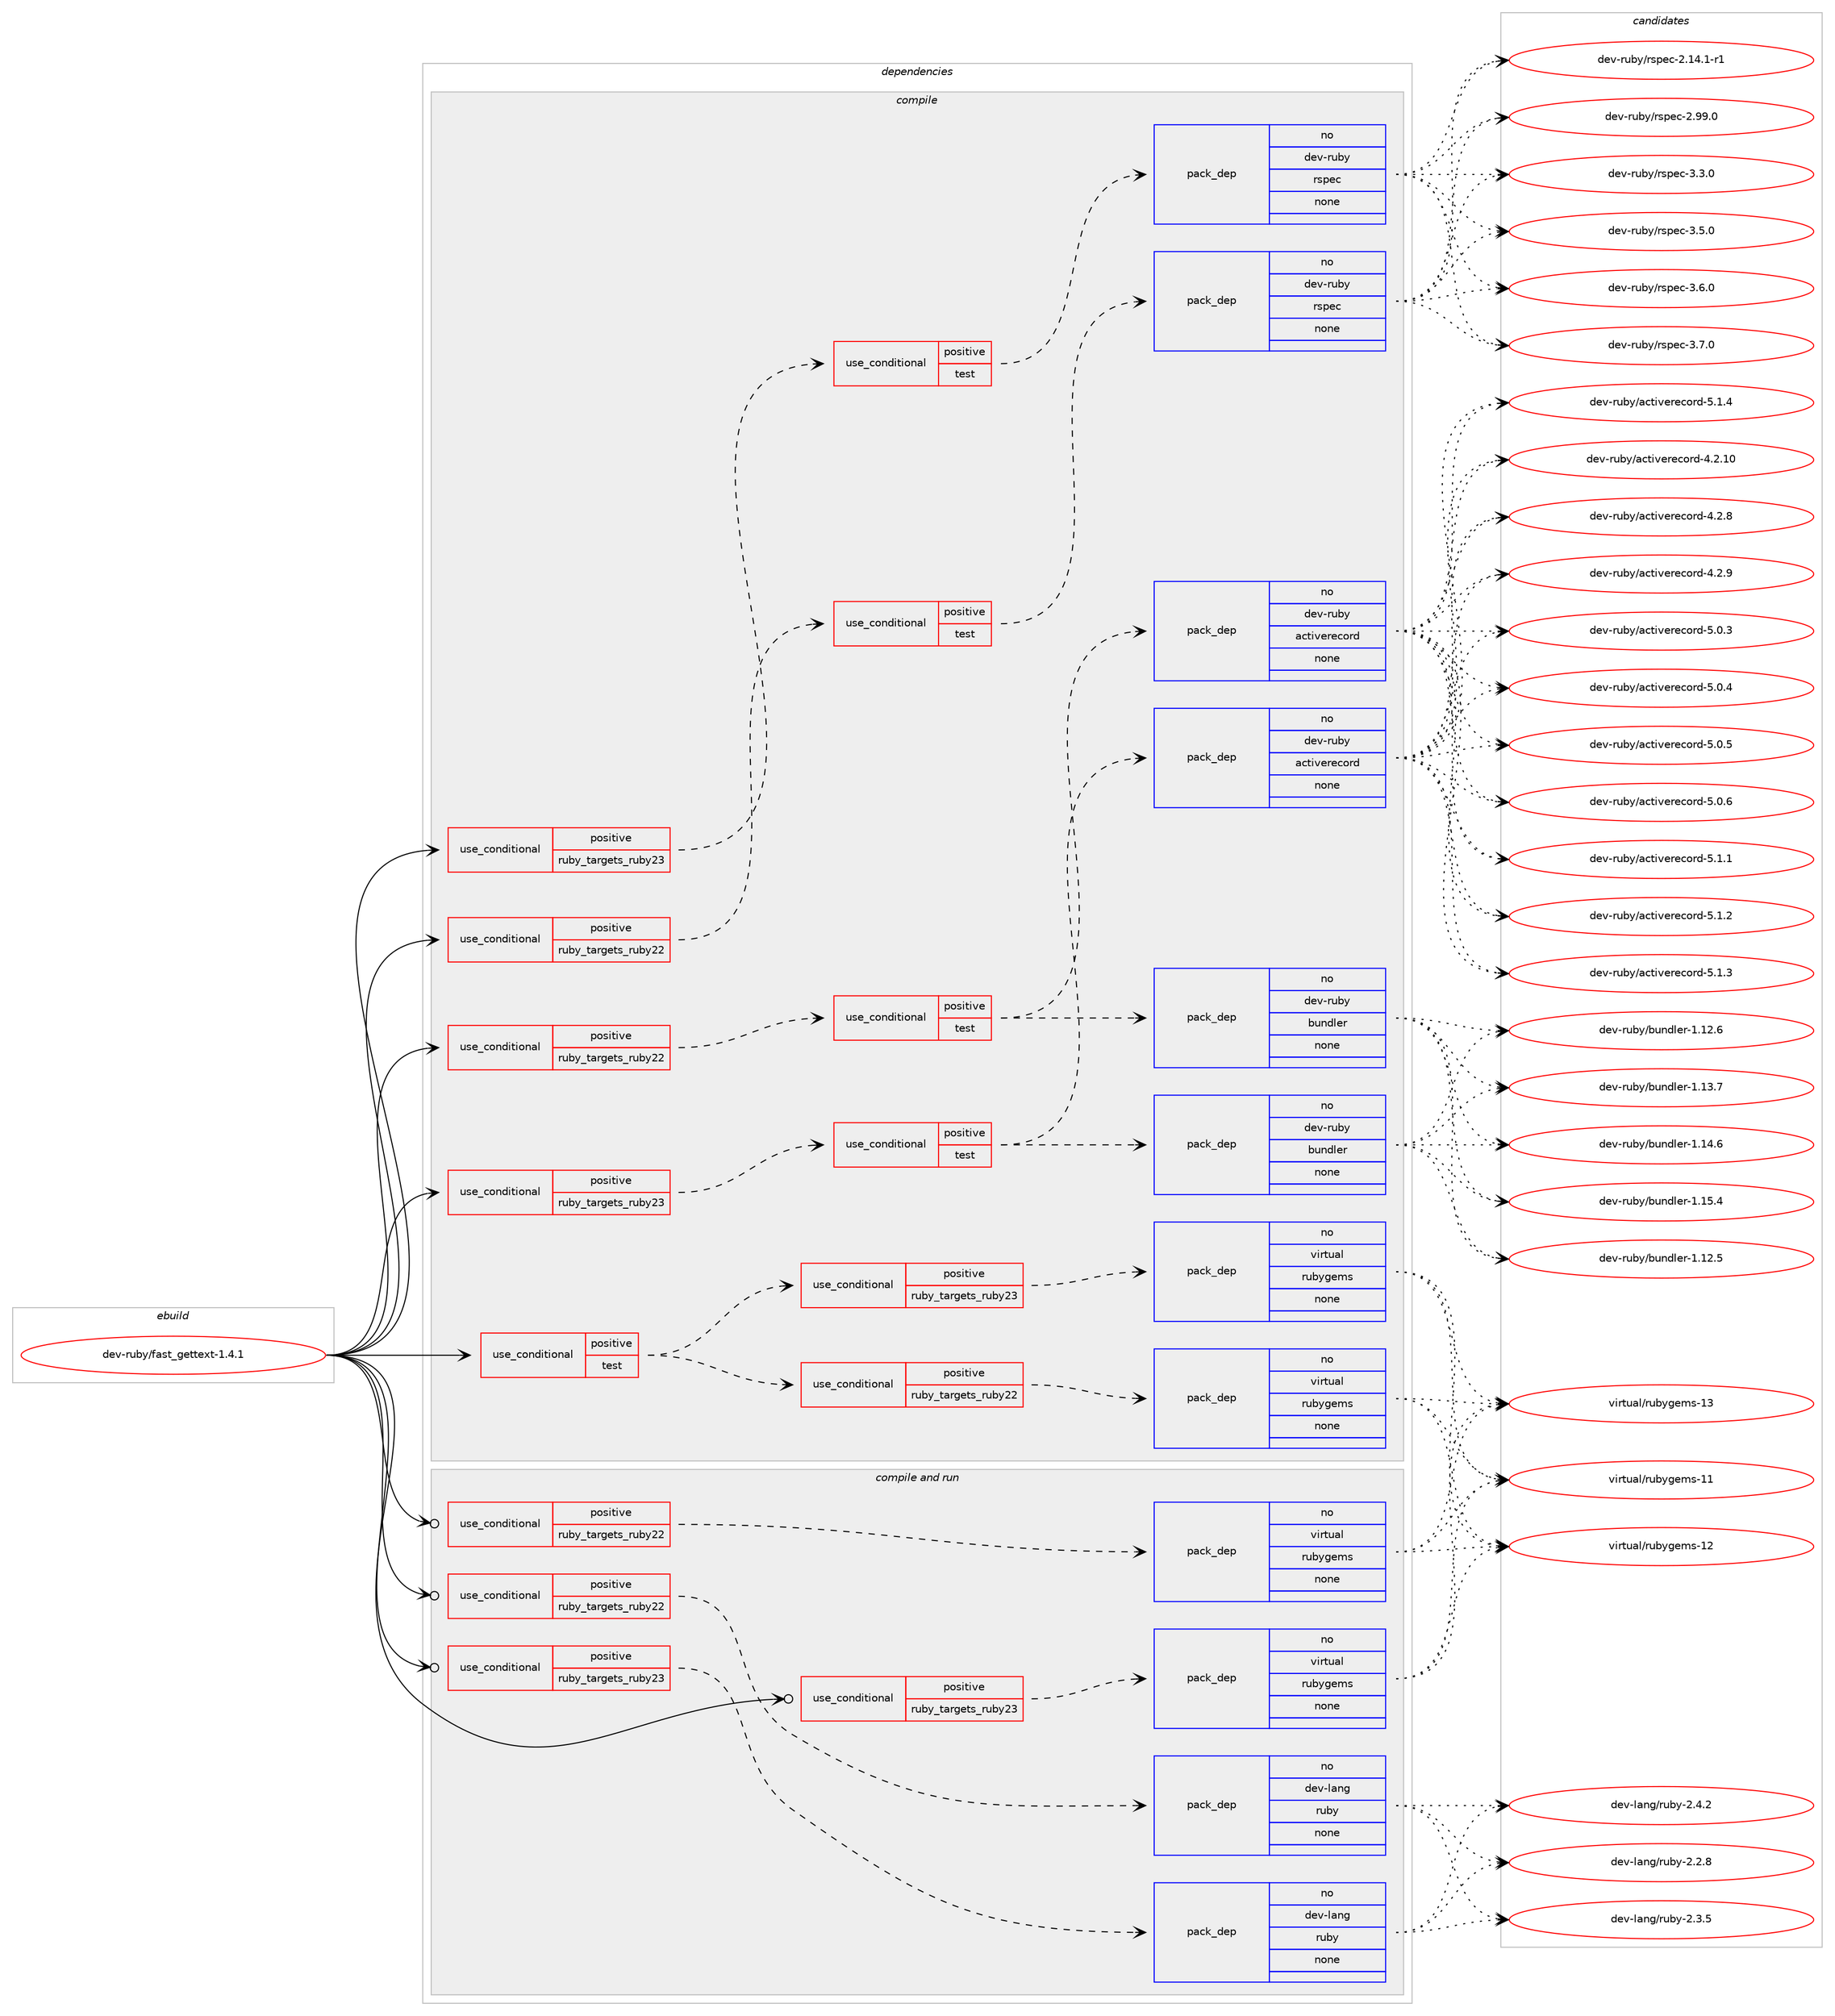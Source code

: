 digraph prolog {

# *************
# Graph options
# *************

newrank=true;
concentrate=true;
compound=true;
graph [rankdir=LR,fontname=Helvetica,fontsize=10,ranksep=1.5];#, ranksep=2.5, nodesep=0.2];
edge  [arrowhead=vee];
node  [fontname=Helvetica,fontsize=10];

# **********
# The ebuild
# **********

subgraph cluster_leftcol {
color=gray;
rank=same;
label=<<i>ebuild</i>>;
id [label="dev-ruby/fast_gettext-1.4.1", color=red, width=4, href="../dev-ruby/fast_gettext-1.4.1.svg"];
}

# ****************
# The dependencies
# ****************

subgraph cluster_midcol {
color=gray;
label=<<i>dependencies</i>>;
subgraph cluster_compile {
fillcolor="#eeeeee";
style=filled;
label=<<i>compile</i>>;
subgraph cond57031 {
dependency238711 [label=<<TABLE BORDER="0" CELLBORDER="1" CELLSPACING="0" CELLPADDING="4"><TR><TD ROWSPAN="3" CELLPADDING="10">use_conditional</TD></TR><TR><TD>positive</TD></TR><TR><TD>ruby_targets_ruby22</TD></TR></TABLE>>, shape=none, color=red];
subgraph cond57032 {
dependency238712 [label=<<TABLE BORDER="0" CELLBORDER="1" CELLSPACING="0" CELLPADDING="4"><TR><TD ROWSPAN="3" CELLPADDING="10">use_conditional</TD></TR><TR><TD>positive</TD></TR><TR><TD>test</TD></TR></TABLE>>, shape=none, color=red];
subgraph pack177603 {
dependency238713 [label=<<TABLE BORDER="0" CELLBORDER="1" CELLSPACING="0" CELLPADDING="4" WIDTH="220"><TR><TD ROWSPAN="6" CELLPADDING="30">pack_dep</TD></TR><TR><TD WIDTH="110">no</TD></TR><TR><TD>dev-ruby</TD></TR><TR><TD>activerecord</TD></TR><TR><TD>none</TD></TR><TR><TD></TD></TR></TABLE>>, shape=none, color=blue];
}
dependency238712:e -> dependency238713:w [weight=20,style="dashed",arrowhead="vee"];
subgraph pack177604 {
dependency238714 [label=<<TABLE BORDER="0" CELLBORDER="1" CELLSPACING="0" CELLPADDING="4" WIDTH="220"><TR><TD ROWSPAN="6" CELLPADDING="30">pack_dep</TD></TR><TR><TD WIDTH="110">no</TD></TR><TR><TD>dev-ruby</TD></TR><TR><TD>bundler</TD></TR><TR><TD>none</TD></TR><TR><TD></TD></TR></TABLE>>, shape=none, color=blue];
}
dependency238712:e -> dependency238714:w [weight=20,style="dashed",arrowhead="vee"];
}
dependency238711:e -> dependency238712:w [weight=20,style="dashed",arrowhead="vee"];
}
id:e -> dependency238711:w [weight=20,style="solid",arrowhead="vee"];
subgraph cond57033 {
dependency238715 [label=<<TABLE BORDER="0" CELLBORDER="1" CELLSPACING="0" CELLPADDING="4"><TR><TD ROWSPAN="3" CELLPADDING="10">use_conditional</TD></TR><TR><TD>positive</TD></TR><TR><TD>ruby_targets_ruby22</TD></TR></TABLE>>, shape=none, color=red];
subgraph cond57034 {
dependency238716 [label=<<TABLE BORDER="0" CELLBORDER="1" CELLSPACING="0" CELLPADDING="4"><TR><TD ROWSPAN="3" CELLPADDING="10">use_conditional</TD></TR><TR><TD>positive</TD></TR><TR><TD>test</TD></TR></TABLE>>, shape=none, color=red];
subgraph pack177605 {
dependency238717 [label=<<TABLE BORDER="0" CELLBORDER="1" CELLSPACING="0" CELLPADDING="4" WIDTH="220"><TR><TD ROWSPAN="6" CELLPADDING="30">pack_dep</TD></TR><TR><TD WIDTH="110">no</TD></TR><TR><TD>dev-ruby</TD></TR><TR><TD>rspec</TD></TR><TR><TD>none</TD></TR><TR><TD></TD></TR></TABLE>>, shape=none, color=blue];
}
dependency238716:e -> dependency238717:w [weight=20,style="dashed",arrowhead="vee"];
}
dependency238715:e -> dependency238716:w [weight=20,style="dashed",arrowhead="vee"];
}
id:e -> dependency238715:w [weight=20,style="solid",arrowhead="vee"];
subgraph cond57035 {
dependency238718 [label=<<TABLE BORDER="0" CELLBORDER="1" CELLSPACING="0" CELLPADDING="4"><TR><TD ROWSPAN="3" CELLPADDING="10">use_conditional</TD></TR><TR><TD>positive</TD></TR><TR><TD>ruby_targets_ruby23</TD></TR></TABLE>>, shape=none, color=red];
subgraph cond57036 {
dependency238719 [label=<<TABLE BORDER="0" CELLBORDER="1" CELLSPACING="0" CELLPADDING="4"><TR><TD ROWSPAN="3" CELLPADDING="10">use_conditional</TD></TR><TR><TD>positive</TD></TR><TR><TD>test</TD></TR></TABLE>>, shape=none, color=red];
subgraph pack177606 {
dependency238720 [label=<<TABLE BORDER="0" CELLBORDER="1" CELLSPACING="0" CELLPADDING="4" WIDTH="220"><TR><TD ROWSPAN="6" CELLPADDING="30">pack_dep</TD></TR><TR><TD WIDTH="110">no</TD></TR><TR><TD>dev-ruby</TD></TR><TR><TD>activerecord</TD></TR><TR><TD>none</TD></TR><TR><TD></TD></TR></TABLE>>, shape=none, color=blue];
}
dependency238719:e -> dependency238720:w [weight=20,style="dashed",arrowhead="vee"];
subgraph pack177607 {
dependency238721 [label=<<TABLE BORDER="0" CELLBORDER="1" CELLSPACING="0" CELLPADDING="4" WIDTH="220"><TR><TD ROWSPAN="6" CELLPADDING="30">pack_dep</TD></TR><TR><TD WIDTH="110">no</TD></TR><TR><TD>dev-ruby</TD></TR><TR><TD>bundler</TD></TR><TR><TD>none</TD></TR><TR><TD></TD></TR></TABLE>>, shape=none, color=blue];
}
dependency238719:e -> dependency238721:w [weight=20,style="dashed",arrowhead="vee"];
}
dependency238718:e -> dependency238719:w [weight=20,style="dashed",arrowhead="vee"];
}
id:e -> dependency238718:w [weight=20,style="solid",arrowhead="vee"];
subgraph cond57037 {
dependency238722 [label=<<TABLE BORDER="0" CELLBORDER="1" CELLSPACING="0" CELLPADDING="4"><TR><TD ROWSPAN="3" CELLPADDING="10">use_conditional</TD></TR><TR><TD>positive</TD></TR><TR><TD>ruby_targets_ruby23</TD></TR></TABLE>>, shape=none, color=red];
subgraph cond57038 {
dependency238723 [label=<<TABLE BORDER="0" CELLBORDER="1" CELLSPACING="0" CELLPADDING="4"><TR><TD ROWSPAN="3" CELLPADDING="10">use_conditional</TD></TR><TR><TD>positive</TD></TR><TR><TD>test</TD></TR></TABLE>>, shape=none, color=red];
subgraph pack177608 {
dependency238724 [label=<<TABLE BORDER="0" CELLBORDER="1" CELLSPACING="0" CELLPADDING="4" WIDTH="220"><TR><TD ROWSPAN="6" CELLPADDING="30">pack_dep</TD></TR><TR><TD WIDTH="110">no</TD></TR><TR><TD>dev-ruby</TD></TR><TR><TD>rspec</TD></TR><TR><TD>none</TD></TR><TR><TD></TD></TR></TABLE>>, shape=none, color=blue];
}
dependency238723:e -> dependency238724:w [weight=20,style="dashed",arrowhead="vee"];
}
dependency238722:e -> dependency238723:w [weight=20,style="dashed",arrowhead="vee"];
}
id:e -> dependency238722:w [weight=20,style="solid",arrowhead="vee"];
subgraph cond57039 {
dependency238725 [label=<<TABLE BORDER="0" CELLBORDER="1" CELLSPACING="0" CELLPADDING="4"><TR><TD ROWSPAN="3" CELLPADDING="10">use_conditional</TD></TR><TR><TD>positive</TD></TR><TR><TD>test</TD></TR></TABLE>>, shape=none, color=red];
subgraph cond57040 {
dependency238726 [label=<<TABLE BORDER="0" CELLBORDER="1" CELLSPACING="0" CELLPADDING="4"><TR><TD ROWSPAN="3" CELLPADDING="10">use_conditional</TD></TR><TR><TD>positive</TD></TR><TR><TD>ruby_targets_ruby22</TD></TR></TABLE>>, shape=none, color=red];
subgraph pack177609 {
dependency238727 [label=<<TABLE BORDER="0" CELLBORDER="1" CELLSPACING="0" CELLPADDING="4" WIDTH="220"><TR><TD ROWSPAN="6" CELLPADDING="30">pack_dep</TD></TR><TR><TD WIDTH="110">no</TD></TR><TR><TD>virtual</TD></TR><TR><TD>rubygems</TD></TR><TR><TD>none</TD></TR><TR><TD></TD></TR></TABLE>>, shape=none, color=blue];
}
dependency238726:e -> dependency238727:w [weight=20,style="dashed",arrowhead="vee"];
}
dependency238725:e -> dependency238726:w [weight=20,style="dashed",arrowhead="vee"];
subgraph cond57041 {
dependency238728 [label=<<TABLE BORDER="0" CELLBORDER="1" CELLSPACING="0" CELLPADDING="4"><TR><TD ROWSPAN="3" CELLPADDING="10">use_conditional</TD></TR><TR><TD>positive</TD></TR><TR><TD>ruby_targets_ruby23</TD></TR></TABLE>>, shape=none, color=red];
subgraph pack177610 {
dependency238729 [label=<<TABLE BORDER="0" CELLBORDER="1" CELLSPACING="0" CELLPADDING="4" WIDTH="220"><TR><TD ROWSPAN="6" CELLPADDING="30">pack_dep</TD></TR><TR><TD WIDTH="110">no</TD></TR><TR><TD>virtual</TD></TR><TR><TD>rubygems</TD></TR><TR><TD>none</TD></TR><TR><TD></TD></TR></TABLE>>, shape=none, color=blue];
}
dependency238728:e -> dependency238729:w [weight=20,style="dashed",arrowhead="vee"];
}
dependency238725:e -> dependency238728:w [weight=20,style="dashed",arrowhead="vee"];
}
id:e -> dependency238725:w [weight=20,style="solid",arrowhead="vee"];
}
subgraph cluster_compileandrun {
fillcolor="#eeeeee";
style=filled;
label=<<i>compile and run</i>>;
subgraph cond57042 {
dependency238730 [label=<<TABLE BORDER="0" CELLBORDER="1" CELLSPACING="0" CELLPADDING="4"><TR><TD ROWSPAN="3" CELLPADDING="10">use_conditional</TD></TR><TR><TD>positive</TD></TR><TR><TD>ruby_targets_ruby22</TD></TR></TABLE>>, shape=none, color=red];
subgraph pack177611 {
dependency238731 [label=<<TABLE BORDER="0" CELLBORDER="1" CELLSPACING="0" CELLPADDING="4" WIDTH="220"><TR><TD ROWSPAN="6" CELLPADDING="30">pack_dep</TD></TR><TR><TD WIDTH="110">no</TD></TR><TR><TD>dev-lang</TD></TR><TR><TD>ruby</TD></TR><TR><TD>none</TD></TR><TR><TD></TD></TR></TABLE>>, shape=none, color=blue];
}
dependency238730:e -> dependency238731:w [weight=20,style="dashed",arrowhead="vee"];
}
id:e -> dependency238730:w [weight=20,style="solid",arrowhead="odotvee"];
subgraph cond57043 {
dependency238732 [label=<<TABLE BORDER="0" CELLBORDER="1" CELLSPACING="0" CELLPADDING="4"><TR><TD ROWSPAN="3" CELLPADDING="10">use_conditional</TD></TR><TR><TD>positive</TD></TR><TR><TD>ruby_targets_ruby22</TD></TR></TABLE>>, shape=none, color=red];
subgraph pack177612 {
dependency238733 [label=<<TABLE BORDER="0" CELLBORDER="1" CELLSPACING="0" CELLPADDING="4" WIDTH="220"><TR><TD ROWSPAN="6" CELLPADDING="30">pack_dep</TD></TR><TR><TD WIDTH="110">no</TD></TR><TR><TD>virtual</TD></TR><TR><TD>rubygems</TD></TR><TR><TD>none</TD></TR><TR><TD></TD></TR></TABLE>>, shape=none, color=blue];
}
dependency238732:e -> dependency238733:w [weight=20,style="dashed",arrowhead="vee"];
}
id:e -> dependency238732:w [weight=20,style="solid",arrowhead="odotvee"];
subgraph cond57044 {
dependency238734 [label=<<TABLE BORDER="0" CELLBORDER="1" CELLSPACING="0" CELLPADDING="4"><TR><TD ROWSPAN="3" CELLPADDING="10">use_conditional</TD></TR><TR><TD>positive</TD></TR><TR><TD>ruby_targets_ruby23</TD></TR></TABLE>>, shape=none, color=red];
subgraph pack177613 {
dependency238735 [label=<<TABLE BORDER="0" CELLBORDER="1" CELLSPACING="0" CELLPADDING="4" WIDTH="220"><TR><TD ROWSPAN="6" CELLPADDING="30">pack_dep</TD></TR><TR><TD WIDTH="110">no</TD></TR><TR><TD>dev-lang</TD></TR><TR><TD>ruby</TD></TR><TR><TD>none</TD></TR><TR><TD></TD></TR></TABLE>>, shape=none, color=blue];
}
dependency238734:e -> dependency238735:w [weight=20,style="dashed",arrowhead="vee"];
}
id:e -> dependency238734:w [weight=20,style="solid",arrowhead="odotvee"];
subgraph cond57045 {
dependency238736 [label=<<TABLE BORDER="0" CELLBORDER="1" CELLSPACING="0" CELLPADDING="4"><TR><TD ROWSPAN="3" CELLPADDING="10">use_conditional</TD></TR><TR><TD>positive</TD></TR><TR><TD>ruby_targets_ruby23</TD></TR></TABLE>>, shape=none, color=red];
subgraph pack177614 {
dependency238737 [label=<<TABLE BORDER="0" CELLBORDER="1" CELLSPACING="0" CELLPADDING="4" WIDTH="220"><TR><TD ROWSPAN="6" CELLPADDING="30">pack_dep</TD></TR><TR><TD WIDTH="110">no</TD></TR><TR><TD>virtual</TD></TR><TR><TD>rubygems</TD></TR><TR><TD>none</TD></TR><TR><TD></TD></TR></TABLE>>, shape=none, color=blue];
}
dependency238736:e -> dependency238737:w [weight=20,style="dashed",arrowhead="vee"];
}
id:e -> dependency238736:w [weight=20,style="solid",arrowhead="odotvee"];
}
subgraph cluster_run {
fillcolor="#eeeeee";
style=filled;
label=<<i>run</i>>;
}
}

# **************
# The candidates
# **************

subgraph cluster_choices {
rank=same;
color=gray;
label=<<i>candidates</i>>;

subgraph choice177603 {
color=black;
nodesep=1;
choice10010111845114117981214797991161051181011141019911111410045524650464948 [label="dev-ruby/activerecord-4.2.10", color=red, width=4,href="../dev-ruby/activerecord-4.2.10.svg"];
choice100101118451141179812147979911610511810111410199111114100455246504656 [label="dev-ruby/activerecord-4.2.8", color=red, width=4,href="../dev-ruby/activerecord-4.2.8.svg"];
choice100101118451141179812147979911610511810111410199111114100455246504657 [label="dev-ruby/activerecord-4.2.9", color=red, width=4,href="../dev-ruby/activerecord-4.2.9.svg"];
choice100101118451141179812147979911610511810111410199111114100455346484651 [label="dev-ruby/activerecord-5.0.3", color=red, width=4,href="../dev-ruby/activerecord-5.0.3.svg"];
choice100101118451141179812147979911610511810111410199111114100455346484652 [label="dev-ruby/activerecord-5.0.4", color=red, width=4,href="../dev-ruby/activerecord-5.0.4.svg"];
choice100101118451141179812147979911610511810111410199111114100455346484653 [label="dev-ruby/activerecord-5.0.5", color=red, width=4,href="../dev-ruby/activerecord-5.0.5.svg"];
choice100101118451141179812147979911610511810111410199111114100455346484654 [label="dev-ruby/activerecord-5.0.6", color=red, width=4,href="../dev-ruby/activerecord-5.0.6.svg"];
choice100101118451141179812147979911610511810111410199111114100455346494649 [label="dev-ruby/activerecord-5.1.1", color=red, width=4,href="../dev-ruby/activerecord-5.1.1.svg"];
choice100101118451141179812147979911610511810111410199111114100455346494650 [label="dev-ruby/activerecord-5.1.2", color=red, width=4,href="../dev-ruby/activerecord-5.1.2.svg"];
choice100101118451141179812147979911610511810111410199111114100455346494651 [label="dev-ruby/activerecord-5.1.3", color=red, width=4,href="../dev-ruby/activerecord-5.1.3.svg"];
choice100101118451141179812147979911610511810111410199111114100455346494652 [label="dev-ruby/activerecord-5.1.4", color=red, width=4,href="../dev-ruby/activerecord-5.1.4.svg"];
dependency238713:e -> choice10010111845114117981214797991161051181011141019911111410045524650464948:w [style=dotted,weight="100"];
dependency238713:e -> choice100101118451141179812147979911610511810111410199111114100455246504656:w [style=dotted,weight="100"];
dependency238713:e -> choice100101118451141179812147979911610511810111410199111114100455246504657:w [style=dotted,weight="100"];
dependency238713:e -> choice100101118451141179812147979911610511810111410199111114100455346484651:w [style=dotted,weight="100"];
dependency238713:e -> choice100101118451141179812147979911610511810111410199111114100455346484652:w [style=dotted,weight="100"];
dependency238713:e -> choice100101118451141179812147979911610511810111410199111114100455346484653:w [style=dotted,weight="100"];
dependency238713:e -> choice100101118451141179812147979911610511810111410199111114100455346484654:w [style=dotted,weight="100"];
dependency238713:e -> choice100101118451141179812147979911610511810111410199111114100455346494649:w [style=dotted,weight="100"];
dependency238713:e -> choice100101118451141179812147979911610511810111410199111114100455346494650:w [style=dotted,weight="100"];
dependency238713:e -> choice100101118451141179812147979911610511810111410199111114100455346494651:w [style=dotted,weight="100"];
dependency238713:e -> choice100101118451141179812147979911610511810111410199111114100455346494652:w [style=dotted,weight="100"];
}
subgraph choice177604 {
color=black;
nodesep=1;
choice1001011184511411798121479811711010010810111445494649504653 [label="dev-ruby/bundler-1.12.5", color=red, width=4,href="../dev-ruby/bundler-1.12.5.svg"];
choice1001011184511411798121479811711010010810111445494649504654 [label="dev-ruby/bundler-1.12.6", color=red, width=4,href="../dev-ruby/bundler-1.12.6.svg"];
choice1001011184511411798121479811711010010810111445494649514655 [label="dev-ruby/bundler-1.13.7", color=red, width=4,href="../dev-ruby/bundler-1.13.7.svg"];
choice1001011184511411798121479811711010010810111445494649524654 [label="dev-ruby/bundler-1.14.6", color=red, width=4,href="../dev-ruby/bundler-1.14.6.svg"];
choice1001011184511411798121479811711010010810111445494649534652 [label="dev-ruby/bundler-1.15.4", color=red, width=4,href="../dev-ruby/bundler-1.15.4.svg"];
dependency238714:e -> choice1001011184511411798121479811711010010810111445494649504653:w [style=dotted,weight="100"];
dependency238714:e -> choice1001011184511411798121479811711010010810111445494649504654:w [style=dotted,weight="100"];
dependency238714:e -> choice1001011184511411798121479811711010010810111445494649514655:w [style=dotted,weight="100"];
dependency238714:e -> choice1001011184511411798121479811711010010810111445494649524654:w [style=dotted,weight="100"];
dependency238714:e -> choice1001011184511411798121479811711010010810111445494649534652:w [style=dotted,weight="100"];
}
subgraph choice177605 {
color=black;
nodesep=1;
choice10010111845114117981214711411511210199455046495246494511449 [label="dev-ruby/rspec-2.14.1-r1", color=red, width=4,href="../dev-ruby/rspec-2.14.1-r1.svg"];
choice1001011184511411798121471141151121019945504657574648 [label="dev-ruby/rspec-2.99.0", color=red, width=4,href="../dev-ruby/rspec-2.99.0.svg"];
choice10010111845114117981214711411511210199455146514648 [label="dev-ruby/rspec-3.3.0", color=red, width=4,href="../dev-ruby/rspec-3.3.0.svg"];
choice10010111845114117981214711411511210199455146534648 [label="dev-ruby/rspec-3.5.0", color=red, width=4,href="../dev-ruby/rspec-3.5.0.svg"];
choice10010111845114117981214711411511210199455146544648 [label="dev-ruby/rspec-3.6.0", color=red, width=4,href="../dev-ruby/rspec-3.6.0.svg"];
choice10010111845114117981214711411511210199455146554648 [label="dev-ruby/rspec-3.7.0", color=red, width=4,href="../dev-ruby/rspec-3.7.0.svg"];
dependency238717:e -> choice10010111845114117981214711411511210199455046495246494511449:w [style=dotted,weight="100"];
dependency238717:e -> choice1001011184511411798121471141151121019945504657574648:w [style=dotted,weight="100"];
dependency238717:e -> choice10010111845114117981214711411511210199455146514648:w [style=dotted,weight="100"];
dependency238717:e -> choice10010111845114117981214711411511210199455146534648:w [style=dotted,weight="100"];
dependency238717:e -> choice10010111845114117981214711411511210199455146544648:w [style=dotted,weight="100"];
dependency238717:e -> choice10010111845114117981214711411511210199455146554648:w [style=dotted,weight="100"];
}
subgraph choice177606 {
color=black;
nodesep=1;
choice10010111845114117981214797991161051181011141019911111410045524650464948 [label="dev-ruby/activerecord-4.2.10", color=red, width=4,href="../dev-ruby/activerecord-4.2.10.svg"];
choice100101118451141179812147979911610511810111410199111114100455246504656 [label="dev-ruby/activerecord-4.2.8", color=red, width=4,href="../dev-ruby/activerecord-4.2.8.svg"];
choice100101118451141179812147979911610511810111410199111114100455246504657 [label="dev-ruby/activerecord-4.2.9", color=red, width=4,href="../dev-ruby/activerecord-4.2.9.svg"];
choice100101118451141179812147979911610511810111410199111114100455346484651 [label="dev-ruby/activerecord-5.0.3", color=red, width=4,href="../dev-ruby/activerecord-5.0.3.svg"];
choice100101118451141179812147979911610511810111410199111114100455346484652 [label="dev-ruby/activerecord-5.0.4", color=red, width=4,href="../dev-ruby/activerecord-5.0.4.svg"];
choice100101118451141179812147979911610511810111410199111114100455346484653 [label="dev-ruby/activerecord-5.0.5", color=red, width=4,href="../dev-ruby/activerecord-5.0.5.svg"];
choice100101118451141179812147979911610511810111410199111114100455346484654 [label="dev-ruby/activerecord-5.0.6", color=red, width=4,href="../dev-ruby/activerecord-5.0.6.svg"];
choice100101118451141179812147979911610511810111410199111114100455346494649 [label="dev-ruby/activerecord-5.1.1", color=red, width=4,href="../dev-ruby/activerecord-5.1.1.svg"];
choice100101118451141179812147979911610511810111410199111114100455346494650 [label="dev-ruby/activerecord-5.1.2", color=red, width=4,href="../dev-ruby/activerecord-5.1.2.svg"];
choice100101118451141179812147979911610511810111410199111114100455346494651 [label="dev-ruby/activerecord-5.1.3", color=red, width=4,href="../dev-ruby/activerecord-5.1.3.svg"];
choice100101118451141179812147979911610511810111410199111114100455346494652 [label="dev-ruby/activerecord-5.1.4", color=red, width=4,href="../dev-ruby/activerecord-5.1.4.svg"];
dependency238720:e -> choice10010111845114117981214797991161051181011141019911111410045524650464948:w [style=dotted,weight="100"];
dependency238720:e -> choice100101118451141179812147979911610511810111410199111114100455246504656:w [style=dotted,weight="100"];
dependency238720:e -> choice100101118451141179812147979911610511810111410199111114100455246504657:w [style=dotted,weight="100"];
dependency238720:e -> choice100101118451141179812147979911610511810111410199111114100455346484651:w [style=dotted,weight="100"];
dependency238720:e -> choice100101118451141179812147979911610511810111410199111114100455346484652:w [style=dotted,weight="100"];
dependency238720:e -> choice100101118451141179812147979911610511810111410199111114100455346484653:w [style=dotted,weight="100"];
dependency238720:e -> choice100101118451141179812147979911610511810111410199111114100455346484654:w [style=dotted,weight="100"];
dependency238720:e -> choice100101118451141179812147979911610511810111410199111114100455346494649:w [style=dotted,weight="100"];
dependency238720:e -> choice100101118451141179812147979911610511810111410199111114100455346494650:w [style=dotted,weight="100"];
dependency238720:e -> choice100101118451141179812147979911610511810111410199111114100455346494651:w [style=dotted,weight="100"];
dependency238720:e -> choice100101118451141179812147979911610511810111410199111114100455346494652:w [style=dotted,weight="100"];
}
subgraph choice177607 {
color=black;
nodesep=1;
choice1001011184511411798121479811711010010810111445494649504653 [label="dev-ruby/bundler-1.12.5", color=red, width=4,href="../dev-ruby/bundler-1.12.5.svg"];
choice1001011184511411798121479811711010010810111445494649504654 [label="dev-ruby/bundler-1.12.6", color=red, width=4,href="../dev-ruby/bundler-1.12.6.svg"];
choice1001011184511411798121479811711010010810111445494649514655 [label="dev-ruby/bundler-1.13.7", color=red, width=4,href="../dev-ruby/bundler-1.13.7.svg"];
choice1001011184511411798121479811711010010810111445494649524654 [label="dev-ruby/bundler-1.14.6", color=red, width=4,href="../dev-ruby/bundler-1.14.6.svg"];
choice1001011184511411798121479811711010010810111445494649534652 [label="dev-ruby/bundler-1.15.4", color=red, width=4,href="../dev-ruby/bundler-1.15.4.svg"];
dependency238721:e -> choice1001011184511411798121479811711010010810111445494649504653:w [style=dotted,weight="100"];
dependency238721:e -> choice1001011184511411798121479811711010010810111445494649504654:w [style=dotted,weight="100"];
dependency238721:e -> choice1001011184511411798121479811711010010810111445494649514655:w [style=dotted,weight="100"];
dependency238721:e -> choice1001011184511411798121479811711010010810111445494649524654:w [style=dotted,weight="100"];
dependency238721:e -> choice1001011184511411798121479811711010010810111445494649534652:w [style=dotted,weight="100"];
}
subgraph choice177608 {
color=black;
nodesep=1;
choice10010111845114117981214711411511210199455046495246494511449 [label="dev-ruby/rspec-2.14.1-r1", color=red, width=4,href="../dev-ruby/rspec-2.14.1-r1.svg"];
choice1001011184511411798121471141151121019945504657574648 [label="dev-ruby/rspec-2.99.0", color=red, width=4,href="../dev-ruby/rspec-2.99.0.svg"];
choice10010111845114117981214711411511210199455146514648 [label="dev-ruby/rspec-3.3.0", color=red, width=4,href="../dev-ruby/rspec-3.3.0.svg"];
choice10010111845114117981214711411511210199455146534648 [label="dev-ruby/rspec-3.5.0", color=red, width=4,href="../dev-ruby/rspec-3.5.0.svg"];
choice10010111845114117981214711411511210199455146544648 [label="dev-ruby/rspec-3.6.0", color=red, width=4,href="../dev-ruby/rspec-3.6.0.svg"];
choice10010111845114117981214711411511210199455146554648 [label="dev-ruby/rspec-3.7.0", color=red, width=4,href="../dev-ruby/rspec-3.7.0.svg"];
dependency238724:e -> choice10010111845114117981214711411511210199455046495246494511449:w [style=dotted,weight="100"];
dependency238724:e -> choice1001011184511411798121471141151121019945504657574648:w [style=dotted,weight="100"];
dependency238724:e -> choice10010111845114117981214711411511210199455146514648:w [style=dotted,weight="100"];
dependency238724:e -> choice10010111845114117981214711411511210199455146534648:w [style=dotted,weight="100"];
dependency238724:e -> choice10010111845114117981214711411511210199455146544648:w [style=dotted,weight="100"];
dependency238724:e -> choice10010111845114117981214711411511210199455146554648:w [style=dotted,weight="100"];
}
subgraph choice177609 {
color=black;
nodesep=1;
choice118105114116117971084711411798121103101109115454949 [label="virtual/rubygems-11", color=red, width=4,href="../virtual/rubygems-11.svg"];
choice118105114116117971084711411798121103101109115454950 [label="virtual/rubygems-12", color=red, width=4,href="../virtual/rubygems-12.svg"];
choice118105114116117971084711411798121103101109115454951 [label="virtual/rubygems-13", color=red, width=4,href="../virtual/rubygems-13.svg"];
dependency238727:e -> choice118105114116117971084711411798121103101109115454949:w [style=dotted,weight="100"];
dependency238727:e -> choice118105114116117971084711411798121103101109115454950:w [style=dotted,weight="100"];
dependency238727:e -> choice118105114116117971084711411798121103101109115454951:w [style=dotted,weight="100"];
}
subgraph choice177610 {
color=black;
nodesep=1;
choice118105114116117971084711411798121103101109115454949 [label="virtual/rubygems-11", color=red, width=4,href="../virtual/rubygems-11.svg"];
choice118105114116117971084711411798121103101109115454950 [label="virtual/rubygems-12", color=red, width=4,href="../virtual/rubygems-12.svg"];
choice118105114116117971084711411798121103101109115454951 [label="virtual/rubygems-13", color=red, width=4,href="../virtual/rubygems-13.svg"];
dependency238729:e -> choice118105114116117971084711411798121103101109115454949:w [style=dotted,weight="100"];
dependency238729:e -> choice118105114116117971084711411798121103101109115454950:w [style=dotted,weight="100"];
dependency238729:e -> choice118105114116117971084711411798121103101109115454951:w [style=dotted,weight="100"];
}
subgraph choice177611 {
color=black;
nodesep=1;
choice10010111845108971101034711411798121455046504656 [label="dev-lang/ruby-2.2.8", color=red, width=4,href="../dev-lang/ruby-2.2.8.svg"];
choice10010111845108971101034711411798121455046514653 [label="dev-lang/ruby-2.3.5", color=red, width=4,href="../dev-lang/ruby-2.3.5.svg"];
choice10010111845108971101034711411798121455046524650 [label="dev-lang/ruby-2.4.2", color=red, width=4,href="../dev-lang/ruby-2.4.2.svg"];
dependency238731:e -> choice10010111845108971101034711411798121455046504656:w [style=dotted,weight="100"];
dependency238731:e -> choice10010111845108971101034711411798121455046514653:w [style=dotted,weight="100"];
dependency238731:e -> choice10010111845108971101034711411798121455046524650:w [style=dotted,weight="100"];
}
subgraph choice177612 {
color=black;
nodesep=1;
choice118105114116117971084711411798121103101109115454949 [label="virtual/rubygems-11", color=red, width=4,href="../virtual/rubygems-11.svg"];
choice118105114116117971084711411798121103101109115454950 [label="virtual/rubygems-12", color=red, width=4,href="../virtual/rubygems-12.svg"];
choice118105114116117971084711411798121103101109115454951 [label="virtual/rubygems-13", color=red, width=4,href="../virtual/rubygems-13.svg"];
dependency238733:e -> choice118105114116117971084711411798121103101109115454949:w [style=dotted,weight="100"];
dependency238733:e -> choice118105114116117971084711411798121103101109115454950:w [style=dotted,weight="100"];
dependency238733:e -> choice118105114116117971084711411798121103101109115454951:w [style=dotted,weight="100"];
}
subgraph choice177613 {
color=black;
nodesep=1;
choice10010111845108971101034711411798121455046504656 [label="dev-lang/ruby-2.2.8", color=red, width=4,href="../dev-lang/ruby-2.2.8.svg"];
choice10010111845108971101034711411798121455046514653 [label="dev-lang/ruby-2.3.5", color=red, width=4,href="../dev-lang/ruby-2.3.5.svg"];
choice10010111845108971101034711411798121455046524650 [label="dev-lang/ruby-2.4.2", color=red, width=4,href="../dev-lang/ruby-2.4.2.svg"];
dependency238735:e -> choice10010111845108971101034711411798121455046504656:w [style=dotted,weight="100"];
dependency238735:e -> choice10010111845108971101034711411798121455046514653:w [style=dotted,weight="100"];
dependency238735:e -> choice10010111845108971101034711411798121455046524650:w [style=dotted,weight="100"];
}
subgraph choice177614 {
color=black;
nodesep=1;
choice118105114116117971084711411798121103101109115454949 [label="virtual/rubygems-11", color=red, width=4,href="../virtual/rubygems-11.svg"];
choice118105114116117971084711411798121103101109115454950 [label="virtual/rubygems-12", color=red, width=4,href="../virtual/rubygems-12.svg"];
choice118105114116117971084711411798121103101109115454951 [label="virtual/rubygems-13", color=red, width=4,href="../virtual/rubygems-13.svg"];
dependency238737:e -> choice118105114116117971084711411798121103101109115454949:w [style=dotted,weight="100"];
dependency238737:e -> choice118105114116117971084711411798121103101109115454950:w [style=dotted,weight="100"];
dependency238737:e -> choice118105114116117971084711411798121103101109115454951:w [style=dotted,weight="100"];
}
}

}
